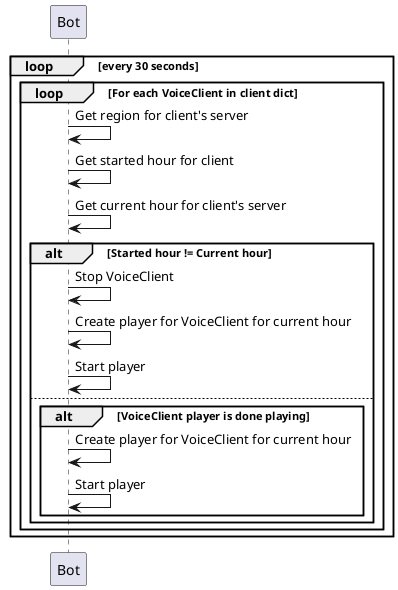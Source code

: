 @startuml
Participant Bot

loop every 30 seconds
    loop For each VoiceClient in client dict
        Bot -> Bot: Get region for client's server
        Bot -> Bot: Get started hour for client
        Bot -> Bot: Get current hour for client's server

        alt Started hour != Current hour
            Bot -> Bot: Stop VoiceClient
            Bot -> Bot: Create player for VoiceClient for current hour
            Bot -> Bot: Start player
        else
            alt VoiceClient player is done playing
                Bot -> Bot: Create player for VoiceClient for current hour
                Bot -> Bot: Start player
            end
        end
    end
end
@enduml